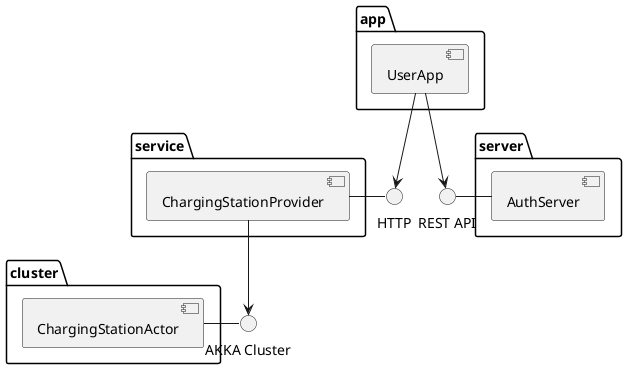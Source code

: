 @startuml architecture
interface "REST API" as r1
interface "HTTP" as r2
interface "AKKA Cluster" as ac

package "cluster" as c {
  [ChargingStationActor] as CSA
  CSA - ac
}

package "service" as S {
  [ChargingStationProvider] as CSP
  CSP --> ac
  CSP - r2
}

package "app" as A {
  [UserApp] as UA
  UA --> r1
  UA --> r2
}

package "server" as S1 {
  [AuthServer] as AS
  AS - r1
}
@enduml